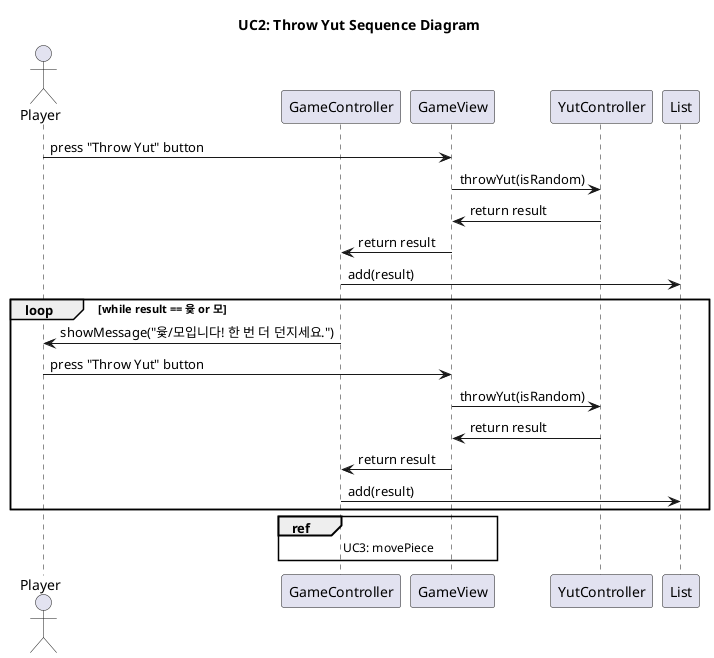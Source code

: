 @startuml
title UC2: Throw Yut Sequence Diagram

actor Player
participant GameController as GameController
participant GameView as GameView
participant YutController as YutController
participant List as stepQueue

Player -> GameView : press "Throw Yut" button

GameView -> YutController : throwYut(isRandom)

YutController -> GameView : return result
GameView -> GameController : return result

GameController -> stepQueue : add(result)

loop while result == 윷 or 모
    GameController -> Player : showMessage("윷/모입니다! 한 번 더 던지세요.")
	Player -> GameView : press "Throw Yut" button

    GameView -> YutController : throwYut(isRandom)

    YutController -> GameView : return result
    GameView -> GameController : return result
    GameController -> stepQueue : add(result)
end
ref over GameController,GameView
	UC3: movePiece
end ref
@enduml

